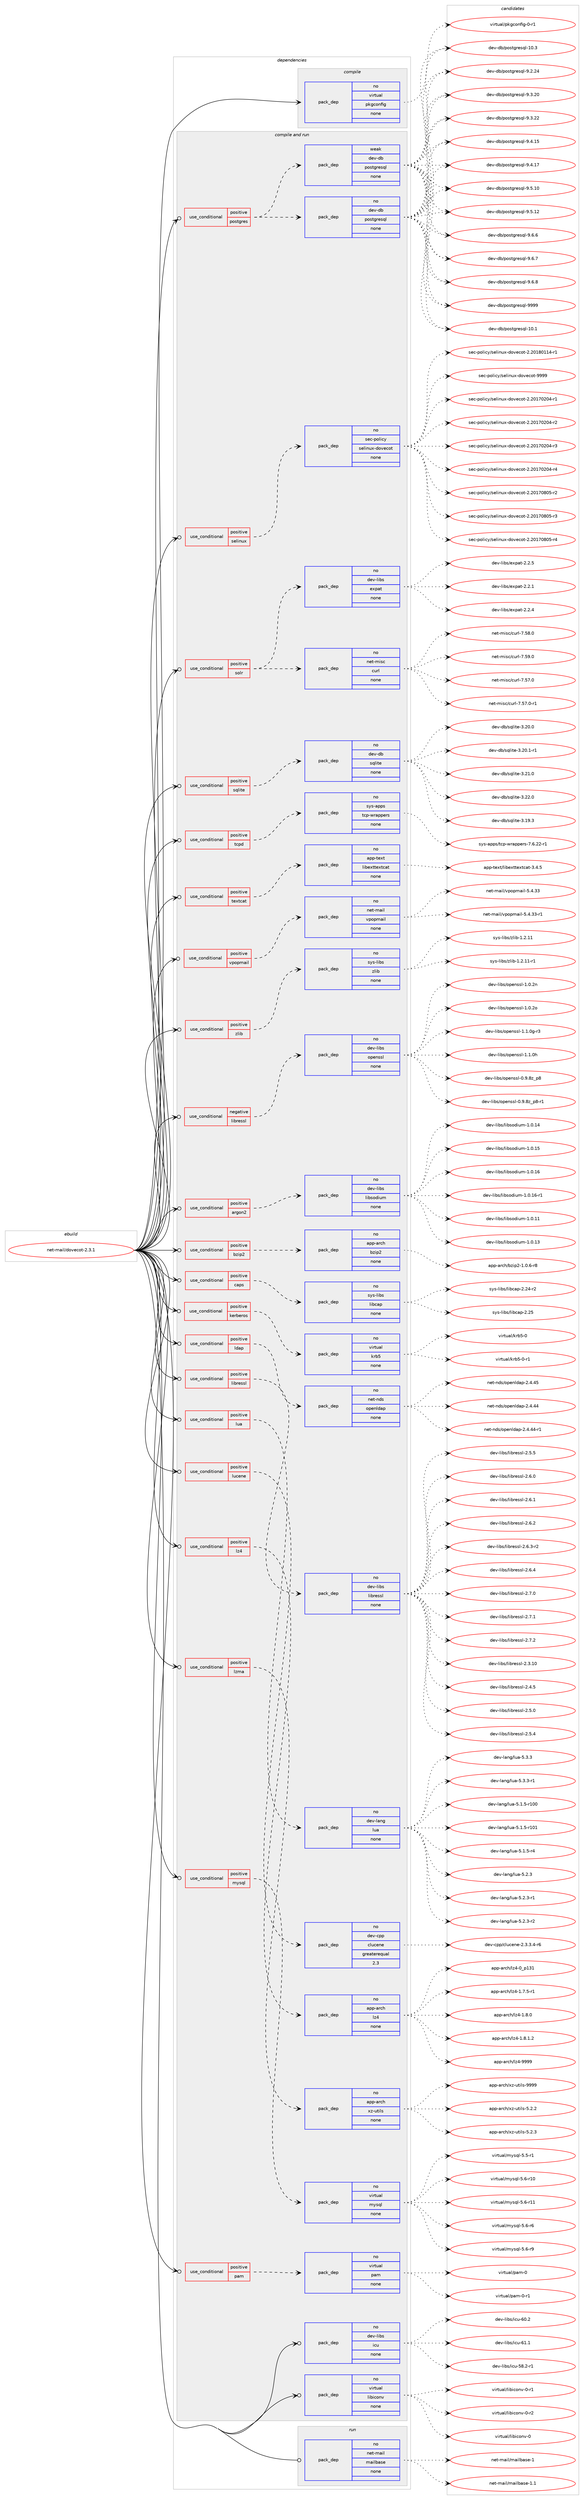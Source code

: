 digraph prolog {

# *************
# Graph options
# *************

newrank=true;
concentrate=true;
compound=true;
graph [rankdir=LR,fontname=Helvetica,fontsize=10,ranksep=1.5];#, ranksep=2.5, nodesep=0.2];
edge  [arrowhead=vee];
node  [fontname=Helvetica,fontsize=10];

# **********
# The ebuild
# **********

subgraph cluster_leftcol {
color=gray;
rank=same;
label=<<i>ebuild</i>>;
id [label="net-mail/dovecot-2.3.1", color=red, width=4, href="../net-mail/dovecot-2.3.1.svg"];
}

# ****************
# The dependencies
# ****************

subgraph cluster_midcol {
color=gray;
label=<<i>dependencies</i>>;
subgraph cluster_compile {
fillcolor="#eeeeee";
style=filled;
label=<<i>compile</i>>;
subgraph pack750 {
dependency1051 [label=<<TABLE BORDER="0" CELLBORDER="1" CELLSPACING="0" CELLPADDING="4" WIDTH="220"><TR><TD ROWSPAN="6" CELLPADDING="30">pack_dep</TD></TR><TR><TD WIDTH="110">no</TD></TR><TR><TD>virtual</TD></TR><TR><TD>pkgconfig</TD></TR><TR><TD>none</TD></TR><TR><TD></TD></TR></TABLE>>, shape=none, color=blue];
}
id:e -> dependency1051:w [weight=20,style="solid",arrowhead="vee"];
}
subgraph cluster_compileandrun {
fillcolor="#eeeeee";
style=filled;
label=<<i>compile and run</i>>;
subgraph cond277 {
dependency1052 [label=<<TABLE BORDER="0" CELLBORDER="1" CELLSPACING="0" CELLPADDING="4"><TR><TD ROWSPAN="3" CELLPADDING="10">use_conditional</TD></TR><TR><TD>negative</TD></TR><TR><TD>libressl</TD></TR></TABLE>>, shape=none, color=red];
subgraph pack751 {
dependency1053 [label=<<TABLE BORDER="0" CELLBORDER="1" CELLSPACING="0" CELLPADDING="4" WIDTH="220"><TR><TD ROWSPAN="6" CELLPADDING="30">pack_dep</TD></TR><TR><TD WIDTH="110">no</TD></TR><TR><TD>dev-libs</TD></TR><TR><TD>openssl</TD></TR><TR><TD>none</TD></TR><TR><TD></TD></TR></TABLE>>, shape=none, color=blue];
}
dependency1052:e -> dependency1053:w [weight=20,style="dashed",arrowhead="vee"];
}
id:e -> dependency1052:w [weight=20,style="solid",arrowhead="odotvee"];
subgraph cond278 {
dependency1054 [label=<<TABLE BORDER="0" CELLBORDER="1" CELLSPACING="0" CELLPADDING="4"><TR><TD ROWSPAN="3" CELLPADDING="10">use_conditional</TD></TR><TR><TD>positive</TD></TR><TR><TD>argon2</TD></TR></TABLE>>, shape=none, color=red];
subgraph pack752 {
dependency1055 [label=<<TABLE BORDER="0" CELLBORDER="1" CELLSPACING="0" CELLPADDING="4" WIDTH="220"><TR><TD ROWSPAN="6" CELLPADDING="30">pack_dep</TD></TR><TR><TD WIDTH="110">no</TD></TR><TR><TD>dev-libs</TD></TR><TR><TD>libsodium</TD></TR><TR><TD>none</TD></TR><TR><TD></TD></TR></TABLE>>, shape=none, color=blue];
}
dependency1054:e -> dependency1055:w [weight=20,style="dashed",arrowhead="vee"];
}
id:e -> dependency1054:w [weight=20,style="solid",arrowhead="odotvee"];
subgraph cond279 {
dependency1056 [label=<<TABLE BORDER="0" CELLBORDER="1" CELLSPACING="0" CELLPADDING="4"><TR><TD ROWSPAN="3" CELLPADDING="10">use_conditional</TD></TR><TR><TD>positive</TD></TR><TR><TD>bzip2</TD></TR></TABLE>>, shape=none, color=red];
subgraph pack753 {
dependency1057 [label=<<TABLE BORDER="0" CELLBORDER="1" CELLSPACING="0" CELLPADDING="4" WIDTH="220"><TR><TD ROWSPAN="6" CELLPADDING="30">pack_dep</TD></TR><TR><TD WIDTH="110">no</TD></TR><TR><TD>app-arch</TD></TR><TR><TD>bzip2</TD></TR><TR><TD>none</TD></TR><TR><TD></TD></TR></TABLE>>, shape=none, color=blue];
}
dependency1056:e -> dependency1057:w [weight=20,style="dashed",arrowhead="vee"];
}
id:e -> dependency1056:w [weight=20,style="solid",arrowhead="odotvee"];
subgraph cond280 {
dependency1058 [label=<<TABLE BORDER="0" CELLBORDER="1" CELLSPACING="0" CELLPADDING="4"><TR><TD ROWSPAN="3" CELLPADDING="10">use_conditional</TD></TR><TR><TD>positive</TD></TR><TR><TD>caps</TD></TR></TABLE>>, shape=none, color=red];
subgraph pack754 {
dependency1059 [label=<<TABLE BORDER="0" CELLBORDER="1" CELLSPACING="0" CELLPADDING="4" WIDTH="220"><TR><TD ROWSPAN="6" CELLPADDING="30">pack_dep</TD></TR><TR><TD WIDTH="110">no</TD></TR><TR><TD>sys-libs</TD></TR><TR><TD>libcap</TD></TR><TR><TD>none</TD></TR><TR><TD></TD></TR></TABLE>>, shape=none, color=blue];
}
dependency1058:e -> dependency1059:w [weight=20,style="dashed",arrowhead="vee"];
}
id:e -> dependency1058:w [weight=20,style="solid",arrowhead="odotvee"];
subgraph cond281 {
dependency1060 [label=<<TABLE BORDER="0" CELLBORDER="1" CELLSPACING="0" CELLPADDING="4"><TR><TD ROWSPAN="3" CELLPADDING="10">use_conditional</TD></TR><TR><TD>positive</TD></TR><TR><TD>kerberos</TD></TR></TABLE>>, shape=none, color=red];
subgraph pack755 {
dependency1061 [label=<<TABLE BORDER="0" CELLBORDER="1" CELLSPACING="0" CELLPADDING="4" WIDTH="220"><TR><TD ROWSPAN="6" CELLPADDING="30">pack_dep</TD></TR><TR><TD WIDTH="110">no</TD></TR><TR><TD>virtual</TD></TR><TR><TD>krb5</TD></TR><TR><TD>none</TD></TR><TR><TD></TD></TR></TABLE>>, shape=none, color=blue];
}
dependency1060:e -> dependency1061:w [weight=20,style="dashed",arrowhead="vee"];
}
id:e -> dependency1060:w [weight=20,style="solid",arrowhead="odotvee"];
subgraph cond282 {
dependency1062 [label=<<TABLE BORDER="0" CELLBORDER="1" CELLSPACING="0" CELLPADDING="4"><TR><TD ROWSPAN="3" CELLPADDING="10">use_conditional</TD></TR><TR><TD>positive</TD></TR><TR><TD>ldap</TD></TR></TABLE>>, shape=none, color=red];
subgraph pack756 {
dependency1063 [label=<<TABLE BORDER="0" CELLBORDER="1" CELLSPACING="0" CELLPADDING="4" WIDTH="220"><TR><TD ROWSPAN="6" CELLPADDING="30">pack_dep</TD></TR><TR><TD WIDTH="110">no</TD></TR><TR><TD>net-nds</TD></TR><TR><TD>openldap</TD></TR><TR><TD>none</TD></TR><TR><TD></TD></TR></TABLE>>, shape=none, color=blue];
}
dependency1062:e -> dependency1063:w [weight=20,style="dashed",arrowhead="vee"];
}
id:e -> dependency1062:w [weight=20,style="solid",arrowhead="odotvee"];
subgraph cond283 {
dependency1064 [label=<<TABLE BORDER="0" CELLBORDER="1" CELLSPACING="0" CELLPADDING="4"><TR><TD ROWSPAN="3" CELLPADDING="10">use_conditional</TD></TR><TR><TD>positive</TD></TR><TR><TD>libressl</TD></TR></TABLE>>, shape=none, color=red];
subgraph pack757 {
dependency1065 [label=<<TABLE BORDER="0" CELLBORDER="1" CELLSPACING="0" CELLPADDING="4" WIDTH="220"><TR><TD ROWSPAN="6" CELLPADDING="30">pack_dep</TD></TR><TR><TD WIDTH="110">no</TD></TR><TR><TD>dev-libs</TD></TR><TR><TD>libressl</TD></TR><TR><TD>none</TD></TR><TR><TD></TD></TR></TABLE>>, shape=none, color=blue];
}
dependency1064:e -> dependency1065:w [weight=20,style="dashed",arrowhead="vee"];
}
id:e -> dependency1064:w [weight=20,style="solid",arrowhead="odotvee"];
subgraph cond284 {
dependency1066 [label=<<TABLE BORDER="0" CELLBORDER="1" CELLSPACING="0" CELLPADDING="4"><TR><TD ROWSPAN="3" CELLPADDING="10">use_conditional</TD></TR><TR><TD>positive</TD></TR><TR><TD>lua</TD></TR></TABLE>>, shape=none, color=red];
subgraph pack758 {
dependency1067 [label=<<TABLE BORDER="0" CELLBORDER="1" CELLSPACING="0" CELLPADDING="4" WIDTH="220"><TR><TD ROWSPAN="6" CELLPADDING="30">pack_dep</TD></TR><TR><TD WIDTH="110">no</TD></TR><TR><TD>dev-lang</TD></TR><TR><TD>lua</TD></TR><TR><TD>none</TD></TR><TR><TD></TD></TR></TABLE>>, shape=none, color=blue];
}
dependency1066:e -> dependency1067:w [weight=20,style="dashed",arrowhead="vee"];
}
id:e -> dependency1066:w [weight=20,style="solid",arrowhead="odotvee"];
subgraph cond285 {
dependency1068 [label=<<TABLE BORDER="0" CELLBORDER="1" CELLSPACING="0" CELLPADDING="4"><TR><TD ROWSPAN="3" CELLPADDING="10">use_conditional</TD></TR><TR><TD>positive</TD></TR><TR><TD>lucene</TD></TR></TABLE>>, shape=none, color=red];
subgraph pack759 {
dependency1069 [label=<<TABLE BORDER="0" CELLBORDER="1" CELLSPACING="0" CELLPADDING="4" WIDTH="220"><TR><TD ROWSPAN="6" CELLPADDING="30">pack_dep</TD></TR><TR><TD WIDTH="110">no</TD></TR><TR><TD>dev-cpp</TD></TR><TR><TD>clucene</TD></TR><TR><TD>greaterequal</TD></TR><TR><TD>2.3</TD></TR></TABLE>>, shape=none, color=blue];
}
dependency1068:e -> dependency1069:w [weight=20,style="dashed",arrowhead="vee"];
}
id:e -> dependency1068:w [weight=20,style="solid",arrowhead="odotvee"];
subgraph cond286 {
dependency1070 [label=<<TABLE BORDER="0" CELLBORDER="1" CELLSPACING="0" CELLPADDING="4"><TR><TD ROWSPAN="3" CELLPADDING="10">use_conditional</TD></TR><TR><TD>positive</TD></TR><TR><TD>lz4</TD></TR></TABLE>>, shape=none, color=red];
subgraph pack760 {
dependency1071 [label=<<TABLE BORDER="0" CELLBORDER="1" CELLSPACING="0" CELLPADDING="4" WIDTH="220"><TR><TD ROWSPAN="6" CELLPADDING="30">pack_dep</TD></TR><TR><TD WIDTH="110">no</TD></TR><TR><TD>app-arch</TD></TR><TR><TD>lz4</TD></TR><TR><TD>none</TD></TR><TR><TD></TD></TR></TABLE>>, shape=none, color=blue];
}
dependency1070:e -> dependency1071:w [weight=20,style="dashed",arrowhead="vee"];
}
id:e -> dependency1070:w [weight=20,style="solid",arrowhead="odotvee"];
subgraph cond287 {
dependency1072 [label=<<TABLE BORDER="0" CELLBORDER="1" CELLSPACING="0" CELLPADDING="4"><TR><TD ROWSPAN="3" CELLPADDING="10">use_conditional</TD></TR><TR><TD>positive</TD></TR><TR><TD>lzma</TD></TR></TABLE>>, shape=none, color=red];
subgraph pack761 {
dependency1073 [label=<<TABLE BORDER="0" CELLBORDER="1" CELLSPACING="0" CELLPADDING="4" WIDTH="220"><TR><TD ROWSPAN="6" CELLPADDING="30">pack_dep</TD></TR><TR><TD WIDTH="110">no</TD></TR><TR><TD>app-arch</TD></TR><TR><TD>xz-utils</TD></TR><TR><TD>none</TD></TR><TR><TD></TD></TR></TABLE>>, shape=none, color=blue];
}
dependency1072:e -> dependency1073:w [weight=20,style="dashed",arrowhead="vee"];
}
id:e -> dependency1072:w [weight=20,style="solid",arrowhead="odotvee"];
subgraph cond288 {
dependency1074 [label=<<TABLE BORDER="0" CELLBORDER="1" CELLSPACING="0" CELLPADDING="4"><TR><TD ROWSPAN="3" CELLPADDING="10">use_conditional</TD></TR><TR><TD>positive</TD></TR><TR><TD>mysql</TD></TR></TABLE>>, shape=none, color=red];
subgraph pack762 {
dependency1075 [label=<<TABLE BORDER="0" CELLBORDER="1" CELLSPACING="0" CELLPADDING="4" WIDTH="220"><TR><TD ROWSPAN="6" CELLPADDING="30">pack_dep</TD></TR><TR><TD WIDTH="110">no</TD></TR><TR><TD>virtual</TD></TR><TR><TD>mysql</TD></TR><TR><TD>none</TD></TR><TR><TD></TD></TR></TABLE>>, shape=none, color=blue];
}
dependency1074:e -> dependency1075:w [weight=20,style="dashed",arrowhead="vee"];
}
id:e -> dependency1074:w [weight=20,style="solid",arrowhead="odotvee"];
subgraph cond289 {
dependency1076 [label=<<TABLE BORDER="0" CELLBORDER="1" CELLSPACING="0" CELLPADDING="4"><TR><TD ROWSPAN="3" CELLPADDING="10">use_conditional</TD></TR><TR><TD>positive</TD></TR><TR><TD>pam</TD></TR></TABLE>>, shape=none, color=red];
subgraph pack763 {
dependency1077 [label=<<TABLE BORDER="0" CELLBORDER="1" CELLSPACING="0" CELLPADDING="4" WIDTH="220"><TR><TD ROWSPAN="6" CELLPADDING="30">pack_dep</TD></TR><TR><TD WIDTH="110">no</TD></TR><TR><TD>virtual</TD></TR><TR><TD>pam</TD></TR><TR><TD>none</TD></TR><TR><TD></TD></TR></TABLE>>, shape=none, color=blue];
}
dependency1076:e -> dependency1077:w [weight=20,style="dashed",arrowhead="vee"];
}
id:e -> dependency1076:w [weight=20,style="solid",arrowhead="odotvee"];
subgraph cond290 {
dependency1078 [label=<<TABLE BORDER="0" CELLBORDER="1" CELLSPACING="0" CELLPADDING="4"><TR><TD ROWSPAN="3" CELLPADDING="10">use_conditional</TD></TR><TR><TD>positive</TD></TR><TR><TD>postgres</TD></TR></TABLE>>, shape=none, color=red];
subgraph pack764 {
dependency1079 [label=<<TABLE BORDER="0" CELLBORDER="1" CELLSPACING="0" CELLPADDING="4" WIDTH="220"><TR><TD ROWSPAN="6" CELLPADDING="30">pack_dep</TD></TR><TR><TD WIDTH="110">no</TD></TR><TR><TD>dev-db</TD></TR><TR><TD>postgresql</TD></TR><TR><TD>none</TD></TR><TR><TD></TD></TR></TABLE>>, shape=none, color=blue];
}
dependency1078:e -> dependency1079:w [weight=20,style="dashed",arrowhead="vee"];
subgraph pack765 {
dependency1080 [label=<<TABLE BORDER="0" CELLBORDER="1" CELLSPACING="0" CELLPADDING="4" WIDTH="220"><TR><TD ROWSPAN="6" CELLPADDING="30">pack_dep</TD></TR><TR><TD WIDTH="110">weak</TD></TR><TR><TD>dev-db</TD></TR><TR><TD>postgresql</TD></TR><TR><TD>none</TD></TR><TR><TD></TD></TR></TABLE>>, shape=none, color=blue];
}
dependency1078:e -> dependency1080:w [weight=20,style="dashed",arrowhead="vee"];
}
id:e -> dependency1078:w [weight=20,style="solid",arrowhead="odotvee"];
subgraph cond291 {
dependency1081 [label=<<TABLE BORDER="0" CELLBORDER="1" CELLSPACING="0" CELLPADDING="4"><TR><TD ROWSPAN="3" CELLPADDING="10">use_conditional</TD></TR><TR><TD>positive</TD></TR><TR><TD>selinux</TD></TR></TABLE>>, shape=none, color=red];
subgraph pack766 {
dependency1082 [label=<<TABLE BORDER="0" CELLBORDER="1" CELLSPACING="0" CELLPADDING="4" WIDTH="220"><TR><TD ROWSPAN="6" CELLPADDING="30">pack_dep</TD></TR><TR><TD WIDTH="110">no</TD></TR><TR><TD>sec-policy</TD></TR><TR><TD>selinux-dovecot</TD></TR><TR><TD>none</TD></TR><TR><TD></TD></TR></TABLE>>, shape=none, color=blue];
}
dependency1081:e -> dependency1082:w [weight=20,style="dashed",arrowhead="vee"];
}
id:e -> dependency1081:w [weight=20,style="solid",arrowhead="odotvee"];
subgraph cond292 {
dependency1083 [label=<<TABLE BORDER="0" CELLBORDER="1" CELLSPACING="0" CELLPADDING="4"><TR><TD ROWSPAN="3" CELLPADDING="10">use_conditional</TD></TR><TR><TD>positive</TD></TR><TR><TD>solr</TD></TR></TABLE>>, shape=none, color=red];
subgraph pack767 {
dependency1084 [label=<<TABLE BORDER="0" CELLBORDER="1" CELLSPACING="0" CELLPADDING="4" WIDTH="220"><TR><TD ROWSPAN="6" CELLPADDING="30">pack_dep</TD></TR><TR><TD WIDTH="110">no</TD></TR><TR><TD>net-misc</TD></TR><TR><TD>curl</TD></TR><TR><TD>none</TD></TR><TR><TD></TD></TR></TABLE>>, shape=none, color=blue];
}
dependency1083:e -> dependency1084:w [weight=20,style="dashed",arrowhead="vee"];
subgraph pack768 {
dependency1085 [label=<<TABLE BORDER="0" CELLBORDER="1" CELLSPACING="0" CELLPADDING="4" WIDTH="220"><TR><TD ROWSPAN="6" CELLPADDING="30">pack_dep</TD></TR><TR><TD WIDTH="110">no</TD></TR><TR><TD>dev-libs</TD></TR><TR><TD>expat</TD></TR><TR><TD>none</TD></TR><TR><TD></TD></TR></TABLE>>, shape=none, color=blue];
}
dependency1083:e -> dependency1085:w [weight=20,style="dashed",arrowhead="vee"];
}
id:e -> dependency1083:w [weight=20,style="solid",arrowhead="odotvee"];
subgraph cond293 {
dependency1086 [label=<<TABLE BORDER="0" CELLBORDER="1" CELLSPACING="0" CELLPADDING="4"><TR><TD ROWSPAN="3" CELLPADDING="10">use_conditional</TD></TR><TR><TD>positive</TD></TR><TR><TD>sqlite</TD></TR></TABLE>>, shape=none, color=red];
subgraph pack769 {
dependency1087 [label=<<TABLE BORDER="0" CELLBORDER="1" CELLSPACING="0" CELLPADDING="4" WIDTH="220"><TR><TD ROWSPAN="6" CELLPADDING="30">pack_dep</TD></TR><TR><TD WIDTH="110">no</TD></TR><TR><TD>dev-db</TD></TR><TR><TD>sqlite</TD></TR><TR><TD>none</TD></TR><TR><TD></TD></TR></TABLE>>, shape=none, color=blue];
}
dependency1086:e -> dependency1087:w [weight=20,style="dashed",arrowhead="vee"];
}
id:e -> dependency1086:w [weight=20,style="solid",arrowhead="odotvee"];
subgraph cond294 {
dependency1088 [label=<<TABLE BORDER="0" CELLBORDER="1" CELLSPACING="0" CELLPADDING="4"><TR><TD ROWSPAN="3" CELLPADDING="10">use_conditional</TD></TR><TR><TD>positive</TD></TR><TR><TD>tcpd</TD></TR></TABLE>>, shape=none, color=red];
subgraph pack770 {
dependency1089 [label=<<TABLE BORDER="0" CELLBORDER="1" CELLSPACING="0" CELLPADDING="4" WIDTH="220"><TR><TD ROWSPAN="6" CELLPADDING="30">pack_dep</TD></TR><TR><TD WIDTH="110">no</TD></TR><TR><TD>sys-apps</TD></TR><TR><TD>tcp-wrappers</TD></TR><TR><TD>none</TD></TR><TR><TD></TD></TR></TABLE>>, shape=none, color=blue];
}
dependency1088:e -> dependency1089:w [weight=20,style="dashed",arrowhead="vee"];
}
id:e -> dependency1088:w [weight=20,style="solid",arrowhead="odotvee"];
subgraph cond295 {
dependency1090 [label=<<TABLE BORDER="0" CELLBORDER="1" CELLSPACING="0" CELLPADDING="4"><TR><TD ROWSPAN="3" CELLPADDING="10">use_conditional</TD></TR><TR><TD>positive</TD></TR><TR><TD>textcat</TD></TR></TABLE>>, shape=none, color=red];
subgraph pack771 {
dependency1091 [label=<<TABLE BORDER="0" CELLBORDER="1" CELLSPACING="0" CELLPADDING="4" WIDTH="220"><TR><TD ROWSPAN="6" CELLPADDING="30">pack_dep</TD></TR><TR><TD WIDTH="110">no</TD></TR><TR><TD>app-text</TD></TR><TR><TD>libexttextcat</TD></TR><TR><TD>none</TD></TR><TR><TD></TD></TR></TABLE>>, shape=none, color=blue];
}
dependency1090:e -> dependency1091:w [weight=20,style="dashed",arrowhead="vee"];
}
id:e -> dependency1090:w [weight=20,style="solid",arrowhead="odotvee"];
subgraph cond296 {
dependency1092 [label=<<TABLE BORDER="0" CELLBORDER="1" CELLSPACING="0" CELLPADDING="4"><TR><TD ROWSPAN="3" CELLPADDING="10">use_conditional</TD></TR><TR><TD>positive</TD></TR><TR><TD>vpopmail</TD></TR></TABLE>>, shape=none, color=red];
subgraph pack772 {
dependency1093 [label=<<TABLE BORDER="0" CELLBORDER="1" CELLSPACING="0" CELLPADDING="4" WIDTH="220"><TR><TD ROWSPAN="6" CELLPADDING="30">pack_dep</TD></TR><TR><TD WIDTH="110">no</TD></TR><TR><TD>net-mail</TD></TR><TR><TD>vpopmail</TD></TR><TR><TD>none</TD></TR><TR><TD></TD></TR></TABLE>>, shape=none, color=blue];
}
dependency1092:e -> dependency1093:w [weight=20,style="dashed",arrowhead="vee"];
}
id:e -> dependency1092:w [weight=20,style="solid",arrowhead="odotvee"];
subgraph cond297 {
dependency1094 [label=<<TABLE BORDER="0" CELLBORDER="1" CELLSPACING="0" CELLPADDING="4"><TR><TD ROWSPAN="3" CELLPADDING="10">use_conditional</TD></TR><TR><TD>positive</TD></TR><TR><TD>zlib</TD></TR></TABLE>>, shape=none, color=red];
subgraph pack773 {
dependency1095 [label=<<TABLE BORDER="0" CELLBORDER="1" CELLSPACING="0" CELLPADDING="4" WIDTH="220"><TR><TD ROWSPAN="6" CELLPADDING="30">pack_dep</TD></TR><TR><TD WIDTH="110">no</TD></TR><TR><TD>sys-libs</TD></TR><TR><TD>zlib</TD></TR><TR><TD>none</TD></TR><TR><TD></TD></TR></TABLE>>, shape=none, color=blue];
}
dependency1094:e -> dependency1095:w [weight=20,style="dashed",arrowhead="vee"];
}
id:e -> dependency1094:w [weight=20,style="solid",arrowhead="odotvee"];
subgraph pack774 {
dependency1096 [label=<<TABLE BORDER="0" CELLBORDER="1" CELLSPACING="0" CELLPADDING="4" WIDTH="220"><TR><TD ROWSPAN="6" CELLPADDING="30">pack_dep</TD></TR><TR><TD WIDTH="110">no</TD></TR><TR><TD>dev-libs</TD></TR><TR><TD>icu</TD></TR><TR><TD>none</TD></TR><TR><TD></TD></TR></TABLE>>, shape=none, color=blue];
}
id:e -> dependency1096:w [weight=20,style="solid",arrowhead="odotvee"];
subgraph pack775 {
dependency1097 [label=<<TABLE BORDER="0" CELLBORDER="1" CELLSPACING="0" CELLPADDING="4" WIDTH="220"><TR><TD ROWSPAN="6" CELLPADDING="30">pack_dep</TD></TR><TR><TD WIDTH="110">no</TD></TR><TR><TD>virtual</TD></TR><TR><TD>libiconv</TD></TR><TR><TD>none</TD></TR><TR><TD></TD></TR></TABLE>>, shape=none, color=blue];
}
id:e -> dependency1097:w [weight=20,style="solid",arrowhead="odotvee"];
}
subgraph cluster_run {
fillcolor="#eeeeee";
style=filled;
label=<<i>run</i>>;
subgraph pack776 {
dependency1098 [label=<<TABLE BORDER="0" CELLBORDER="1" CELLSPACING="0" CELLPADDING="4" WIDTH="220"><TR><TD ROWSPAN="6" CELLPADDING="30">pack_dep</TD></TR><TR><TD WIDTH="110">no</TD></TR><TR><TD>net-mail</TD></TR><TR><TD>mailbase</TD></TR><TR><TD>none</TD></TR><TR><TD></TD></TR></TABLE>>, shape=none, color=blue];
}
id:e -> dependency1098:w [weight=20,style="solid",arrowhead="odot"];
}
}

# **************
# The candidates
# **************

subgraph cluster_choices {
rank=same;
color=gray;
label=<<i>candidates</i>>;

subgraph choice750 {
color=black;
nodesep=1;
choice11810511411611797108471121071039911111010210510345484511449 [label="virtual/pkgconfig-0-r1", color=red, width=4,href="../virtual/pkgconfig-0-r1.svg"];
dependency1051:e -> choice11810511411611797108471121071039911111010210510345484511449:w [style=dotted,weight="100"];
}
subgraph choice751 {
color=black;
nodesep=1;
choice1001011184510810598115471111121011101151151084548465746561229511256 [label="dev-libs/openssl-0.9.8z_p8", color=red, width=4,href="../dev-libs/openssl-0.9.8z_p8.svg"];
choice10010111845108105981154711111210111011511510845484657465612295112564511449 [label="dev-libs/openssl-0.9.8z_p8-r1", color=red, width=4,href="../dev-libs/openssl-0.9.8z_p8-r1.svg"];
choice100101118451081059811547111112101110115115108454946484650110 [label="dev-libs/openssl-1.0.2n", color=red, width=4,href="../dev-libs/openssl-1.0.2n.svg"];
choice100101118451081059811547111112101110115115108454946484650111 [label="dev-libs/openssl-1.0.2o", color=red, width=4,href="../dev-libs/openssl-1.0.2o.svg"];
choice1001011184510810598115471111121011101151151084549464946481034511451 [label="dev-libs/openssl-1.1.0g-r3", color=red, width=4,href="../dev-libs/openssl-1.1.0g-r3.svg"];
choice100101118451081059811547111112101110115115108454946494648104 [label="dev-libs/openssl-1.1.0h", color=red, width=4,href="../dev-libs/openssl-1.1.0h.svg"];
dependency1053:e -> choice1001011184510810598115471111121011101151151084548465746561229511256:w [style=dotted,weight="100"];
dependency1053:e -> choice10010111845108105981154711111210111011511510845484657465612295112564511449:w [style=dotted,weight="100"];
dependency1053:e -> choice100101118451081059811547111112101110115115108454946484650110:w [style=dotted,weight="100"];
dependency1053:e -> choice100101118451081059811547111112101110115115108454946484650111:w [style=dotted,weight="100"];
dependency1053:e -> choice1001011184510810598115471111121011101151151084549464946481034511451:w [style=dotted,weight="100"];
dependency1053:e -> choice100101118451081059811547111112101110115115108454946494648104:w [style=dotted,weight="100"];
}
subgraph choice752 {
color=black;
nodesep=1;
choice1001011184510810598115471081059811511110010511710945494648464949 [label="dev-libs/libsodium-1.0.11", color=red, width=4,href="../dev-libs/libsodium-1.0.11.svg"];
choice1001011184510810598115471081059811511110010511710945494648464951 [label="dev-libs/libsodium-1.0.13", color=red, width=4,href="../dev-libs/libsodium-1.0.13.svg"];
choice1001011184510810598115471081059811511110010511710945494648464952 [label="dev-libs/libsodium-1.0.14", color=red, width=4,href="../dev-libs/libsodium-1.0.14.svg"];
choice1001011184510810598115471081059811511110010511710945494648464953 [label="dev-libs/libsodium-1.0.15", color=red, width=4,href="../dev-libs/libsodium-1.0.15.svg"];
choice1001011184510810598115471081059811511110010511710945494648464954 [label="dev-libs/libsodium-1.0.16", color=red, width=4,href="../dev-libs/libsodium-1.0.16.svg"];
choice10010111845108105981154710810598115111100105117109454946484649544511449 [label="dev-libs/libsodium-1.0.16-r1", color=red, width=4,href="../dev-libs/libsodium-1.0.16-r1.svg"];
dependency1055:e -> choice1001011184510810598115471081059811511110010511710945494648464949:w [style=dotted,weight="100"];
dependency1055:e -> choice1001011184510810598115471081059811511110010511710945494648464951:w [style=dotted,weight="100"];
dependency1055:e -> choice1001011184510810598115471081059811511110010511710945494648464952:w [style=dotted,weight="100"];
dependency1055:e -> choice1001011184510810598115471081059811511110010511710945494648464953:w [style=dotted,weight="100"];
dependency1055:e -> choice1001011184510810598115471081059811511110010511710945494648464954:w [style=dotted,weight="100"];
dependency1055:e -> choice10010111845108105981154710810598115111100105117109454946484649544511449:w [style=dotted,weight="100"];
}
subgraph choice753 {
color=black;
nodesep=1;
choice971121124597114991044798122105112504549464846544511456 [label="app-arch/bzip2-1.0.6-r8", color=red, width=4,href="../app-arch/bzip2-1.0.6-r8.svg"];
dependency1057:e -> choice971121124597114991044798122105112504549464846544511456:w [style=dotted,weight="100"];
}
subgraph choice754 {
color=black;
nodesep=1;
choice11512111545108105981154710810598999711245504650524511450 [label="sys-libs/libcap-2.24-r2", color=red, width=4,href="../sys-libs/libcap-2.24-r2.svg"];
choice1151211154510810598115471081059899971124550465053 [label="sys-libs/libcap-2.25", color=red, width=4,href="../sys-libs/libcap-2.25.svg"];
dependency1059:e -> choice11512111545108105981154710810598999711245504650524511450:w [style=dotted,weight="100"];
dependency1059:e -> choice1151211154510810598115471081059899971124550465053:w [style=dotted,weight="100"];
}
subgraph choice755 {
color=black;
nodesep=1;
choice118105114116117971084710711498534548 [label="virtual/krb5-0", color=red, width=4,href="../virtual/krb5-0.svg"];
choice1181051141161179710847107114985345484511449 [label="virtual/krb5-0-r1", color=red, width=4,href="../virtual/krb5-0-r1.svg"];
dependency1061:e -> choice118105114116117971084710711498534548:w [style=dotted,weight="100"];
dependency1061:e -> choice1181051141161179710847107114985345484511449:w [style=dotted,weight="100"];
}
subgraph choice756 {
color=black;
nodesep=1;
choice11010111645110100115471111121011101081009711245504652465252 [label="net-nds/openldap-2.4.44", color=red, width=4,href="../net-nds/openldap-2.4.44.svg"];
choice110101116451101001154711111210111010810097112455046524652524511449 [label="net-nds/openldap-2.4.44-r1", color=red, width=4,href="../net-nds/openldap-2.4.44-r1.svg"];
choice11010111645110100115471111121011101081009711245504652465253 [label="net-nds/openldap-2.4.45", color=red, width=4,href="../net-nds/openldap-2.4.45.svg"];
dependency1063:e -> choice11010111645110100115471111121011101081009711245504652465252:w [style=dotted,weight="100"];
dependency1063:e -> choice110101116451101001154711111210111010810097112455046524652524511449:w [style=dotted,weight="100"];
dependency1063:e -> choice11010111645110100115471111121011101081009711245504652465253:w [style=dotted,weight="100"];
}
subgraph choice757 {
color=black;
nodesep=1;
choice1001011184510810598115471081059811410111511510845504651464948 [label="dev-libs/libressl-2.3.10", color=red, width=4,href="../dev-libs/libressl-2.3.10.svg"];
choice10010111845108105981154710810598114101115115108455046524653 [label="dev-libs/libressl-2.4.5", color=red, width=4,href="../dev-libs/libressl-2.4.5.svg"];
choice10010111845108105981154710810598114101115115108455046534648 [label="dev-libs/libressl-2.5.0", color=red, width=4,href="../dev-libs/libressl-2.5.0.svg"];
choice10010111845108105981154710810598114101115115108455046534652 [label="dev-libs/libressl-2.5.4", color=red, width=4,href="../dev-libs/libressl-2.5.4.svg"];
choice10010111845108105981154710810598114101115115108455046534653 [label="dev-libs/libressl-2.5.5", color=red, width=4,href="../dev-libs/libressl-2.5.5.svg"];
choice10010111845108105981154710810598114101115115108455046544648 [label="dev-libs/libressl-2.6.0", color=red, width=4,href="../dev-libs/libressl-2.6.0.svg"];
choice10010111845108105981154710810598114101115115108455046544649 [label="dev-libs/libressl-2.6.1", color=red, width=4,href="../dev-libs/libressl-2.6.1.svg"];
choice10010111845108105981154710810598114101115115108455046544650 [label="dev-libs/libressl-2.6.2", color=red, width=4,href="../dev-libs/libressl-2.6.2.svg"];
choice100101118451081059811547108105981141011151151084550465446514511450 [label="dev-libs/libressl-2.6.3-r2", color=red, width=4,href="../dev-libs/libressl-2.6.3-r2.svg"];
choice10010111845108105981154710810598114101115115108455046544652 [label="dev-libs/libressl-2.6.4", color=red, width=4,href="../dev-libs/libressl-2.6.4.svg"];
choice10010111845108105981154710810598114101115115108455046554648 [label="dev-libs/libressl-2.7.0", color=red, width=4,href="../dev-libs/libressl-2.7.0.svg"];
choice10010111845108105981154710810598114101115115108455046554649 [label="dev-libs/libressl-2.7.1", color=red, width=4,href="../dev-libs/libressl-2.7.1.svg"];
choice10010111845108105981154710810598114101115115108455046554650 [label="dev-libs/libressl-2.7.2", color=red, width=4,href="../dev-libs/libressl-2.7.2.svg"];
dependency1065:e -> choice1001011184510810598115471081059811410111511510845504651464948:w [style=dotted,weight="100"];
dependency1065:e -> choice10010111845108105981154710810598114101115115108455046524653:w [style=dotted,weight="100"];
dependency1065:e -> choice10010111845108105981154710810598114101115115108455046534648:w [style=dotted,weight="100"];
dependency1065:e -> choice10010111845108105981154710810598114101115115108455046534652:w [style=dotted,weight="100"];
dependency1065:e -> choice10010111845108105981154710810598114101115115108455046534653:w [style=dotted,weight="100"];
dependency1065:e -> choice10010111845108105981154710810598114101115115108455046544648:w [style=dotted,weight="100"];
dependency1065:e -> choice10010111845108105981154710810598114101115115108455046544649:w [style=dotted,weight="100"];
dependency1065:e -> choice10010111845108105981154710810598114101115115108455046544650:w [style=dotted,weight="100"];
dependency1065:e -> choice100101118451081059811547108105981141011151151084550465446514511450:w [style=dotted,weight="100"];
dependency1065:e -> choice10010111845108105981154710810598114101115115108455046544652:w [style=dotted,weight="100"];
dependency1065:e -> choice10010111845108105981154710810598114101115115108455046554648:w [style=dotted,weight="100"];
dependency1065:e -> choice10010111845108105981154710810598114101115115108455046554649:w [style=dotted,weight="100"];
dependency1065:e -> choice10010111845108105981154710810598114101115115108455046554650:w [style=dotted,weight="100"];
}
subgraph choice758 {
color=black;
nodesep=1;
choice1001011184510897110103471081179745534649465345114494848 [label="dev-lang/lua-5.1.5-r100", color=red, width=4,href="../dev-lang/lua-5.1.5-r100.svg"];
choice1001011184510897110103471081179745534649465345114494849 [label="dev-lang/lua-5.1.5-r101", color=red, width=4,href="../dev-lang/lua-5.1.5-r101.svg"];
choice100101118451089711010347108117974553464946534511452 [label="dev-lang/lua-5.1.5-r4", color=red, width=4,href="../dev-lang/lua-5.1.5-r4.svg"];
choice10010111845108971101034710811797455346504651 [label="dev-lang/lua-5.2.3", color=red, width=4,href="../dev-lang/lua-5.2.3.svg"];
choice100101118451089711010347108117974553465046514511449 [label="dev-lang/lua-5.2.3-r1", color=red, width=4,href="../dev-lang/lua-5.2.3-r1.svg"];
choice100101118451089711010347108117974553465046514511450 [label="dev-lang/lua-5.2.3-r2", color=red, width=4,href="../dev-lang/lua-5.2.3-r2.svg"];
choice10010111845108971101034710811797455346514651 [label="dev-lang/lua-5.3.3", color=red, width=4,href="../dev-lang/lua-5.3.3.svg"];
choice100101118451089711010347108117974553465146514511449 [label="dev-lang/lua-5.3.3-r1", color=red, width=4,href="../dev-lang/lua-5.3.3-r1.svg"];
dependency1067:e -> choice1001011184510897110103471081179745534649465345114494848:w [style=dotted,weight="100"];
dependency1067:e -> choice1001011184510897110103471081179745534649465345114494849:w [style=dotted,weight="100"];
dependency1067:e -> choice100101118451089711010347108117974553464946534511452:w [style=dotted,weight="100"];
dependency1067:e -> choice10010111845108971101034710811797455346504651:w [style=dotted,weight="100"];
dependency1067:e -> choice100101118451089711010347108117974553465046514511449:w [style=dotted,weight="100"];
dependency1067:e -> choice100101118451089711010347108117974553465046514511450:w [style=dotted,weight="100"];
dependency1067:e -> choice10010111845108971101034710811797455346514651:w [style=dotted,weight="100"];
dependency1067:e -> choice100101118451089711010347108117974553465146514511449:w [style=dotted,weight="100"];
}
subgraph choice759 {
color=black;
nodesep=1;
choice100101118459911211247991081179910111010145504651465146524511454 [label="dev-cpp/clucene-2.3.3.4-r6", color=red, width=4,href="../dev-cpp/clucene-2.3.3.4-r6.svg"];
dependency1069:e -> choice100101118459911211247991081179910111010145504651465146524511454:w [style=dotted,weight="100"];
}
subgraph choice760 {
color=black;
nodesep=1;
choice971121124597114991044710812252454895112495149 [label="app-arch/lz4-0_p131", color=red, width=4,href="../app-arch/lz4-0_p131.svg"];
choice9711211245971149910447108122524549465546534511449 [label="app-arch/lz4-1.7.5-r1", color=red, width=4,href="../app-arch/lz4-1.7.5-r1.svg"];
choice971121124597114991044710812252454946564648 [label="app-arch/lz4-1.8.0", color=red, width=4,href="../app-arch/lz4-1.8.0.svg"];
choice9711211245971149910447108122524549465646494650 [label="app-arch/lz4-1.8.1.2", color=red, width=4,href="../app-arch/lz4-1.8.1.2.svg"];
choice9711211245971149910447108122524557575757 [label="app-arch/lz4-9999", color=red, width=4,href="../app-arch/lz4-9999.svg"];
dependency1071:e -> choice971121124597114991044710812252454895112495149:w [style=dotted,weight="100"];
dependency1071:e -> choice9711211245971149910447108122524549465546534511449:w [style=dotted,weight="100"];
dependency1071:e -> choice971121124597114991044710812252454946564648:w [style=dotted,weight="100"];
dependency1071:e -> choice9711211245971149910447108122524549465646494650:w [style=dotted,weight="100"];
dependency1071:e -> choice9711211245971149910447108122524557575757:w [style=dotted,weight="100"];
}
subgraph choice761 {
color=black;
nodesep=1;
choice971121124597114991044712012245117116105108115455346504650 [label="app-arch/xz-utils-5.2.2", color=red, width=4,href="../app-arch/xz-utils-5.2.2.svg"];
choice971121124597114991044712012245117116105108115455346504651 [label="app-arch/xz-utils-5.2.3", color=red, width=4,href="../app-arch/xz-utils-5.2.3.svg"];
choice9711211245971149910447120122451171161051081154557575757 [label="app-arch/xz-utils-9999", color=red, width=4,href="../app-arch/xz-utils-9999.svg"];
dependency1073:e -> choice971121124597114991044712012245117116105108115455346504650:w [style=dotted,weight="100"];
dependency1073:e -> choice971121124597114991044712012245117116105108115455346504651:w [style=dotted,weight="100"];
dependency1073:e -> choice9711211245971149910447120122451171161051081154557575757:w [style=dotted,weight="100"];
}
subgraph choice762 {
color=black;
nodesep=1;
choice1181051141161179710847109121115113108455346534511449 [label="virtual/mysql-5.5-r1", color=red, width=4,href="../virtual/mysql-5.5-r1.svg"];
choice118105114116117971084710912111511310845534654451144948 [label="virtual/mysql-5.6-r10", color=red, width=4,href="../virtual/mysql-5.6-r10.svg"];
choice118105114116117971084710912111511310845534654451144949 [label="virtual/mysql-5.6-r11", color=red, width=4,href="../virtual/mysql-5.6-r11.svg"];
choice1181051141161179710847109121115113108455346544511454 [label="virtual/mysql-5.6-r6", color=red, width=4,href="../virtual/mysql-5.6-r6.svg"];
choice1181051141161179710847109121115113108455346544511457 [label="virtual/mysql-5.6-r9", color=red, width=4,href="../virtual/mysql-5.6-r9.svg"];
dependency1075:e -> choice1181051141161179710847109121115113108455346534511449:w [style=dotted,weight="100"];
dependency1075:e -> choice118105114116117971084710912111511310845534654451144948:w [style=dotted,weight="100"];
dependency1075:e -> choice118105114116117971084710912111511310845534654451144949:w [style=dotted,weight="100"];
dependency1075:e -> choice1181051141161179710847109121115113108455346544511454:w [style=dotted,weight="100"];
dependency1075:e -> choice1181051141161179710847109121115113108455346544511457:w [style=dotted,weight="100"];
}
subgraph choice763 {
color=black;
nodesep=1;
choice1181051141161179710847112971094548 [label="virtual/pam-0", color=red, width=4,href="../virtual/pam-0.svg"];
choice11810511411611797108471129710945484511449 [label="virtual/pam-0-r1", color=red, width=4,href="../virtual/pam-0-r1.svg"];
dependency1077:e -> choice1181051141161179710847112971094548:w [style=dotted,weight="100"];
dependency1077:e -> choice11810511411611797108471129710945484511449:w [style=dotted,weight="100"];
}
subgraph choice764 {
color=black;
nodesep=1;
choice1001011184510098471121111151161031141011151131084549484649 [label="dev-db/postgresql-10.1", color=red, width=4,href="../dev-db/postgresql-10.1.svg"];
choice1001011184510098471121111151161031141011151131084549484651 [label="dev-db/postgresql-10.3", color=red, width=4,href="../dev-db/postgresql-10.3.svg"];
choice10010111845100984711211111511610311410111511310845574650465052 [label="dev-db/postgresql-9.2.24", color=red, width=4,href="../dev-db/postgresql-9.2.24.svg"];
choice10010111845100984711211111511610311410111511310845574651465048 [label="dev-db/postgresql-9.3.20", color=red, width=4,href="../dev-db/postgresql-9.3.20.svg"];
choice10010111845100984711211111511610311410111511310845574651465050 [label="dev-db/postgresql-9.3.22", color=red, width=4,href="../dev-db/postgresql-9.3.22.svg"];
choice10010111845100984711211111511610311410111511310845574652464953 [label="dev-db/postgresql-9.4.15", color=red, width=4,href="../dev-db/postgresql-9.4.15.svg"];
choice10010111845100984711211111511610311410111511310845574652464955 [label="dev-db/postgresql-9.4.17", color=red, width=4,href="../dev-db/postgresql-9.4.17.svg"];
choice10010111845100984711211111511610311410111511310845574653464948 [label="dev-db/postgresql-9.5.10", color=red, width=4,href="../dev-db/postgresql-9.5.10.svg"];
choice10010111845100984711211111511610311410111511310845574653464950 [label="dev-db/postgresql-9.5.12", color=red, width=4,href="../dev-db/postgresql-9.5.12.svg"];
choice100101118451009847112111115116103114101115113108455746544654 [label="dev-db/postgresql-9.6.6", color=red, width=4,href="../dev-db/postgresql-9.6.6.svg"];
choice100101118451009847112111115116103114101115113108455746544655 [label="dev-db/postgresql-9.6.7", color=red, width=4,href="../dev-db/postgresql-9.6.7.svg"];
choice100101118451009847112111115116103114101115113108455746544656 [label="dev-db/postgresql-9.6.8", color=red, width=4,href="../dev-db/postgresql-9.6.8.svg"];
choice1001011184510098471121111151161031141011151131084557575757 [label="dev-db/postgresql-9999", color=red, width=4,href="../dev-db/postgresql-9999.svg"];
dependency1079:e -> choice1001011184510098471121111151161031141011151131084549484649:w [style=dotted,weight="100"];
dependency1079:e -> choice1001011184510098471121111151161031141011151131084549484651:w [style=dotted,weight="100"];
dependency1079:e -> choice10010111845100984711211111511610311410111511310845574650465052:w [style=dotted,weight="100"];
dependency1079:e -> choice10010111845100984711211111511610311410111511310845574651465048:w [style=dotted,weight="100"];
dependency1079:e -> choice10010111845100984711211111511610311410111511310845574651465050:w [style=dotted,weight="100"];
dependency1079:e -> choice10010111845100984711211111511610311410111511310845574652464953:w [style=dotted,weight="100"];
dependency1079:e -> choice10010111845100984711211111511610311410111511310845574652464955:w [style=dotted,weight="100"];
dependency1079:e -> choice10010111845100984711211111511610311410111511310845574653464948:w [style=dotted,weight="100"];
dependency1079:e -> choice10010111845100984711211111511610311410111511310845574653464950:w [style=dotted,weight="100"];
dependency1079:e -> choice100101118451009847112111115116103114101115113108455746544654:w [style=dotted,weight="100"];
dependency1079:e -> choice100101118451009847112111115116103114101115113108455746544655:w [style=dotted,weight="100"];
dependency1079:e -> choice100101118451009847112111115116103114101115113108455746544656:w [style=dotted,weight="100"];
dependency1079:e -> choice1001011184510098471121111151161031141011151131084557575757:w [style=dotted,weight="100"];
}
subgraph choice765 {
color=black;
nodesep=1;
choice1001011184510098471121111151161031141011151131084549484649 [label="dev-db/postgresql-10.1", color=red, width=4,href="../dev-db/postgresql-10.1.svg"];
choice1001011184510098471121111151161031141011151131084549484651 [label="dev-db/postgresql-10.3", color=red, width=4,href="../dev-db/postgresql-10.3.svg"];
choice10010111845100984711211111511610311410111511310845574650465052 [label="dev-db/postgresql-9.2.24", color=red, width=4,href="../dev-db/postgresql-9.2.24.svg"];
choice10010111845100984711211111511610311410111511310845574651465048 [label="dev-db/postgresql-9.3.20", color=red, width=4,href="../dev-db/postgresql-9.3.20.svg"];
choice10010111845100984711211111511610311410111511310845574651465050 [label="dev-db/postgresql-9.3.22", color=red, width=4,href="../dev-db/postgresql-9.3.22.svg"];
choice10010111845100984711211111511610311410111511310845574652464953 [label="dev-db/postgresql-9.4.15", color=red, width=4,href="../dev-db/postgresql-9.4.15.svg"];
choice10010111845100984711211111511610311410111511310845574652464955 [label="dev-db/postgresql-9.4.17", color=red, width=4,href="../dev-db/postgresql-9.4.17.svg"];
choice10010111845100984711211111511610311410111511310845574653464948 [label="dev-db/postgresql-9.5.10", color=red, width=4,href="../dev-db/postgresql-9.5.10.svg"];
choice10010111845100984711211111511610311410111511310845574653464950 [label="dev-db/postgresql-9.5.12", color=red, width=4,href="../dev-db/postgresql-9.5.12.svg"];
choice100101118451009847112111115116103114101115113108455746544654 [label="dev-db/postgresql-9.6.6", color=red, width=4,href="../dev-db/postgresql-9.6.6.svg"];
choice100101118451009847112111115116103114101115113108455746544655 [label="dev-db/postgresql-9.6.7", color=red, width=4,href="../dev-db/postgresql-9.6.7.svg"];
choice100101118451009847112111115116103114101115113108455746544656 [label="dev-db/postgresql-9.6.8", color=red, width=4,href="../dev-db/postgresql-9.6.8.svg"];
choice1001011184510098471121111151161031141011151131084557575757 [label="dev-db/postgresql-9999", color=red, width=4,href="../dev-db/postgresql-9999.svg"];
dependency1080:e -> choice1001011184510098471121111151161031141011151131084549484649:w [style=dotted,weight="100"];
dependency1080:e -> choice1001011184510098471121111151161031141011151131084549484651:w [style=dotted,weight="100"];
dependency1080:e -> choice10010111845100984711211111511610311410111511310845574650465052:w [style=dotted,weight="100"];
dependency1080:e -> choice10010111845100984711211111511610311410111511310845574651465048:w [style=dotted,weight="100"];
dependency1080:e -> choice10010111845100984711211111511610311410111511310845574651465050:w [style=dotted,weight="100"];
dependency1080:e -> choice10010111845100984711211111511610311410111511310845574652464953:w [style=dotted,weight="100"];
dependency1080:e -> choice10010111845100984711211111511610311410111511310845574652464955:w [style=dotted,weight="100"];
dependency1080:e -> choice10010111845100984711211111511610311410111511310845574653464948:w [style=dotted,weight="100"];
dependency1080:e -> choice10010111845100984711211111511610311410111511310845574653464950:w [style=dotted,weight="100"];
dependency1080:e -> choice100101118451009847112111115116103114101115113108455746544654:w [style=dotted,weight="100"];
dependency1080:e -> choice100101118451009847112111115116103114101115113108455746544655:w [style=dotted,weight="100"];
dependency1080:e -> choice100101118451009847112111115116103114101115113108455746544656:w [style=dotted,weight="100"];
dependency1080:e -> choice1001011184510098471121111151161031141011151131084557575757:w [style=dotted,weight="100"];
}
subgraph choice766 {
color=black;
nodesep=1;
choice11510199451121111081059912147115101108105110117120451001111181019911111645504650484955485048524511449 [label="sec-policy/selinux-dovecot-2.20170204-r1", color=red, width=4,href="../sec-policy/selinux-dovecot-2.20170204-r1.svg"];
choice11510199451121111081059912147115101108105110117120451001111181019911111645504650484955485048524511450 [label="sec-policy/selinux-dovecot-2.20170204-r2", color=red, width=4,href="../sec-policy/selinux-dovecot-2.20170204-r2.svg"];
choice11510199451121111081059912147115101108105110117120451001111181019911111645504650484955485048524511451 [label="sec-policy/selinux-dovecot-2.20170204-r3", color=red, width=4,href="../sec-policy/selinux-dovecot-2.20170204-r3.svg"];
choice11510199451121111081059912147115101108105110117120451001111181019911111645504650484955485048524511452 [label="sec-policy/selinux-dovecot-2.20170204-r4", color=red, width=4,href="../sec-policy/selinux-dovecot-2.20170204-r4.svg"];
choice11510199451121111081059912147115101108105110117120451001111181019911111645504650484955485648534511450 [label="sec-policy/selinux-dovecot-2.20170805-r2", color=red, width=4,href="../sec-policy/selinux-dovecot-2.20170805-r2.svg"];
choice11510199451121111081059912147115101108105110117120451001111181019911111645504650484955485648534511451 [label="sec-policy/selinux-dovecot-2.20170805-r3", color=red, width=4,href="../sec-policy/selinux-dovecot-2.20170805-r3.svg"];
choice11510199451121111081059912147115101108105110117120451001111181019911111645504650484955485648534511452 [label="sec-policy/selinux-dovecot-2.20170805-r4", color=red, width=4,href="../sec-policy/selinux-dovecot-2.20170805-r4.svg"];
choice11510199451121111081059912147115101108105110117120451001111181019911111645504650484956484949524511449 [label="sec-policy/selinux-dovecot-2.20180114-r1", color=red, width=4,href="../sec-policy/selinux-dovecot-2.20180114-r1.svg"];
choice1151019945112111108105991214711510110810511011712045100111118101991111164557575757 [label="sec-policy/selinux-dovecot-9999", color=red, width=4,href="../sec-policy/selinux-dovecot-9999.svg"];
dependency1082:e -> choice11510199451121111081059912147115101108105110117120451001111181019911111645504650484955485048524511449:w [style=dotted,weight="100"];
dependency1082:e -> choice11510199451121111081059912147115101108105110117120451001111181019911111645504650484955485048524511450:w [style=dotted,weight="100"];
dependency1082:e -> choice11510199451121111081059912147115101108105110117120451001111181019911111645504650484955485048524511451:w [style=dotted,weight="100"];
dependency1082:e -> choice11510199451121111081059912147115101108105110117120451001111181019911111645504650484955485048524511452:w [style=dotted,weight="100"];
dependency1082:e -> choice11510199451121111081059912147115101108105110117120451001111181019911111645504650484955485648534511450:w [style=dotted,weight="100"];
dependency1082:e -> choice11510199451121111081059912147115101108105110117120451001111181019911111645504650484955485648534511451:w [style=dotted,weight="100"];
dependency1082:e -> choice11510199451121111081059912147115101108105110117120451001111181019911111645504650484955485648534511452:w [style=dotted,weight="100"];
dependency1082:e -> choice11510199451121111081059912147115101108105110117120451001111181019911111645504650484956484949524511449:w [style=dotted,weight="100"];
dependency1082:e -> choice1151019945112111108105991214711510110810511011712045100111118101991111164557575757:w [style=dotted,weight="100"];
}
subgraph choice767 {
color=black;
nodesep=1;
choice1101011164510910511599479911711410845554653554648 [label="net-misc/curl-7.57.0", color=red, width=4,href="../net-misc/curl-7.57.0.svg"];
choice11010111645109105115994799117114108455546535546484511449 [label="net-misc/curl-7.57.0-r1", color=red, width=4,href="../net-misc/curl-7.57.0-r1.svg"];
choice1101011164510910511599479911711410845554653564648 [label="net-misc/curl-7.58.0", color=red, width=4,href="../net-misc/curl-7.58.0.svg"];
choice1101011164510910511599479911711410845554653574648 [label="net-misc/curl-7.59.0", color=red, width=4,href="../net-misc/curl-7.59.0.svg"];
dependency1084:e -> choice1101011164510910511599479911711410845554653554648:w [style=dotted,weight="100"];
dependency1084:e -> choice11010111645109105115994799117114108455546535546484511449:w [style=dotted,weight="100"];
dependency1084:e -> choice1101011164510910511599479911711410845554653564648:w [style=dotted,weight="100"];
dependency1084:e -> choice1101011164510910511599479911711410845554653574648:w [style=dotted,weight="100"];
}
subgraph choice768 {
color=black;
nodesep=1;
choice10010111845108105981154710112011297116455046504649 [label="dev-libs/expat-2.2.1", color=red, width=4,href="../dev-libs/expat-2.2.1.svg"];
choice10010111845108105981154710112011297116455046504652 [label="dev-libs/expat-2.2.4", color=red, width=4,href="../dev-libs/expat-2.2.4.svg"];
choice10010111845108105981154710112011297116455046504653 [label="dev-libs/expat-2.2.5", color=red, width=4,href="../dev-libs/expat-2.2.5.svg"];
dependency1085:e -> choice10010111845108105981154710112011297116455046504649:w [style=dotted,weight="100"];
dependency1085:e -> choice10010111845108105981154710112011297116455046504652:w [style=dotted,weight="100"];
dependency1085:e -> choice10010111845108105981154710112011297116455046504653:w [style=dotted,weight="100"];
}
subgraph choice769 {
color=black;
nodesep=1;
choice10010111845100984711511310810511610145514649574651 [label="dev-db/sqlite-3.19.3", color=red, width=4,href="../dev-db/sqlite-3.19.3.svg"];
choice10010111845100984711511310810511610145514650484648 [label="dev-db/sqlite-3.20.0", color=red, width=4,href="../dev-db/sqlite-3.20.0.svg"];
choice100101118451009847115113108105116101455146504846494511449 [label="dev-db/sqlite-3.20.1-r1", color=red, width=4,href="../dev-db/sqlite-3.20.1-r1.svg"];
choice10010111845100984711511310810511610145514650494648 [label="dev-db/sqlite-3.21.0", color=red, width=4,href="../dev-db/sqlite-3.21.0.svg"];
choice10010111845100984711511310810511610145514650504648 [label="dev-db/sqlite-3.22.0", color=red, width=4,href="../dev-db/sqlite-3.22.0.svg"];
dependency1087:e -> choice10010111845100984711511310810511610145514649574651:w [style=dotted,weight="100"];
dependency1087:e -> choice10010111845100984711511310810511610145514650484648:w [style=dotted,weight="100"];
dependency1087:e -> choice100101118451009847115113108105116101455146504846494511449:w [style=dotted,weight="100"];
dependency1087:e -> choice10010111845100984711511310810511610145514650494648:w [style=dotted,weight="100"];
dependency1087:e -> choice10010111845100984711511310810511610145514650504648:w [style=dotted,weight="100"];
}
subgraph choice770 {
color=black;
nodesep=1;
choice115121115459711211211547116991124511911497112112101114115455546544650504511449 [label="sys-apps/tcp-wrappers-7.6.22-r1", color=red, width=4,href="../sys-apps/tcp-wrappers-7.6.22-r1.svg"];
dependency1089:e -> choice115121115459711211211547116991124511911497112112101114115455546544650504511449:w [style=dotted,weight="100"];
}
subgraph choice771 {
color=black;
nodesep=1;
choice971121124511610112011647108105981011201161161011201169997116455146524653 [label="app-text/libexttextcat-3.4.5", color=red, width=4,href="../app-text/libexttextcat-3.4.5.svg"];
dependency1091:e -> choice971121124511610112011647108105981011201161161011201169997116455146524653:w [style=dotted,weight="100"];
}
subgraph choice772 {
color=black;
nodesep=1;
choice1101011164510997105108471181121111121099710510845534652465151 [label="net-mail/vpopmail-5.4.33", color=red, width=4,href="../net-mail/vpopmail-5.4.33.svg"];
choice11010111645109971051084711811211111210997105108455346524651514511449 [label="net-mail/vpopmail-5.4.33-r1", color=red, width=4,href="../net-mail/vpopmail-5.4.33-r1.svg"];
dependency1093:e -> choice1101011164510997105108471181121111121099710510845534652465151:w [style=dotted,weight="100"];
dependency1093:e -> choice11010111645109971051084711811211111210997105108455346524651514511449:w [style=dotted,weight="100"];
}
subgraph choice773 {
color=black;
nodesep=1;
choice1151211154510810598115471221081059845494650464949 [label="sys-libs/zlib-1.2.11", color=red, width=4,href="../sys-libs/zlib-1.2.11.svg"];
choice11512111545108105981154712210810598454946504649494511449 [label="sys-libs/zlib-1.2.11-r1", color=red, width=4,href="../sys-libs/zlib-1.2.11-r1.svg"];
dependency1095:e -> choice1151211154510810598115471221081059845494650464949:w [style=dotted,weight="100"];
dependency1095:e -> choice11512111545108105981154712210810598454946504649494511449:w [style=dotted,weight="100"];
}
subgraph choice774 {
color=black;
nodesep=1;
choice1001011184510810598115471059911745535646504511449 [label="dev-libs/icu-58.2-r1", color=red, width=4,href="../dev-libs/icu-58.2-r1.svg"];
choice100101118451081059811547105991174554484650 [label="dev-libs/icu-60.2", color=red, width=4,href="../dev-libs/icu-60.2.svg"];
choice100101118451081059811547105991174554494649 [label="dev-libs/icu-61.1", color=red, width=4,href="../dev-libs/icu-61.1.svg"];
dependency1096:e -> choice1001011184510810598115471059911745535646504511449:w [style=dotted,weight="100"];
dependency1096:e -> choice100101118451081059811547105991174554484650:w [style=dotted,weight="100"];
dependency1096:e -> choice100101118451081059811547105991174554494649:w [style=dotted,weight="100"];
}
subgraph choice775 {
color=black;
nodesep=1;
choice118105114116117971084710810598105991111101184548 [label="virtual/libiconv-0", color=red, width=4,href="../virtual/libiconv-0.svg"];
choice1181051141161179710847108105981059911111011845484511449 [label="virtual/libiconv-0-r1", color=red, width=4,href="../virtual/libiconv-0-r1.svg"];
choice1181051141161179710847108105981059911111011845484511450 [label="virtual/libiconv-0-r2", color=red, width=4,href="../virtual/libiconv-0-r2.svg"];
dependency1097:e -> choice118105114116117971084710810598105991111101184548:w [style=dotted,weight="100"];
dependency1097:e -> choice1181051141161179710847108105981059911111011845484511449:w [style=dotted,weight="100"];
dependency1097:e -> choice1181051141161179710847108105981059911111011845484511450:w [style=dotted,weight="100"];
}
subgraph choice776 {
color=black;
nodesep=1;
choice1101011164510997105108471099710510898971151014549 [label="net-mail/mailbase-1", color=red, width=4,href="../net-mail/mailbase-1.svg"];
choice11010111645109971051084710997105108989711510145494649 [label="net-mail/mailbase-1.1", color=red, width=4,href="../net-mail/mailbase-1.1.svg"];
dependency1098:e -> choice1101011164510997105108471099710510898971151014549:w [style=dotted,weight="100"];
dependency1098:e -> choice11010111645109971051084710997105108989711510145494649:w [style=dotted,weight="100"];
}
}

}
